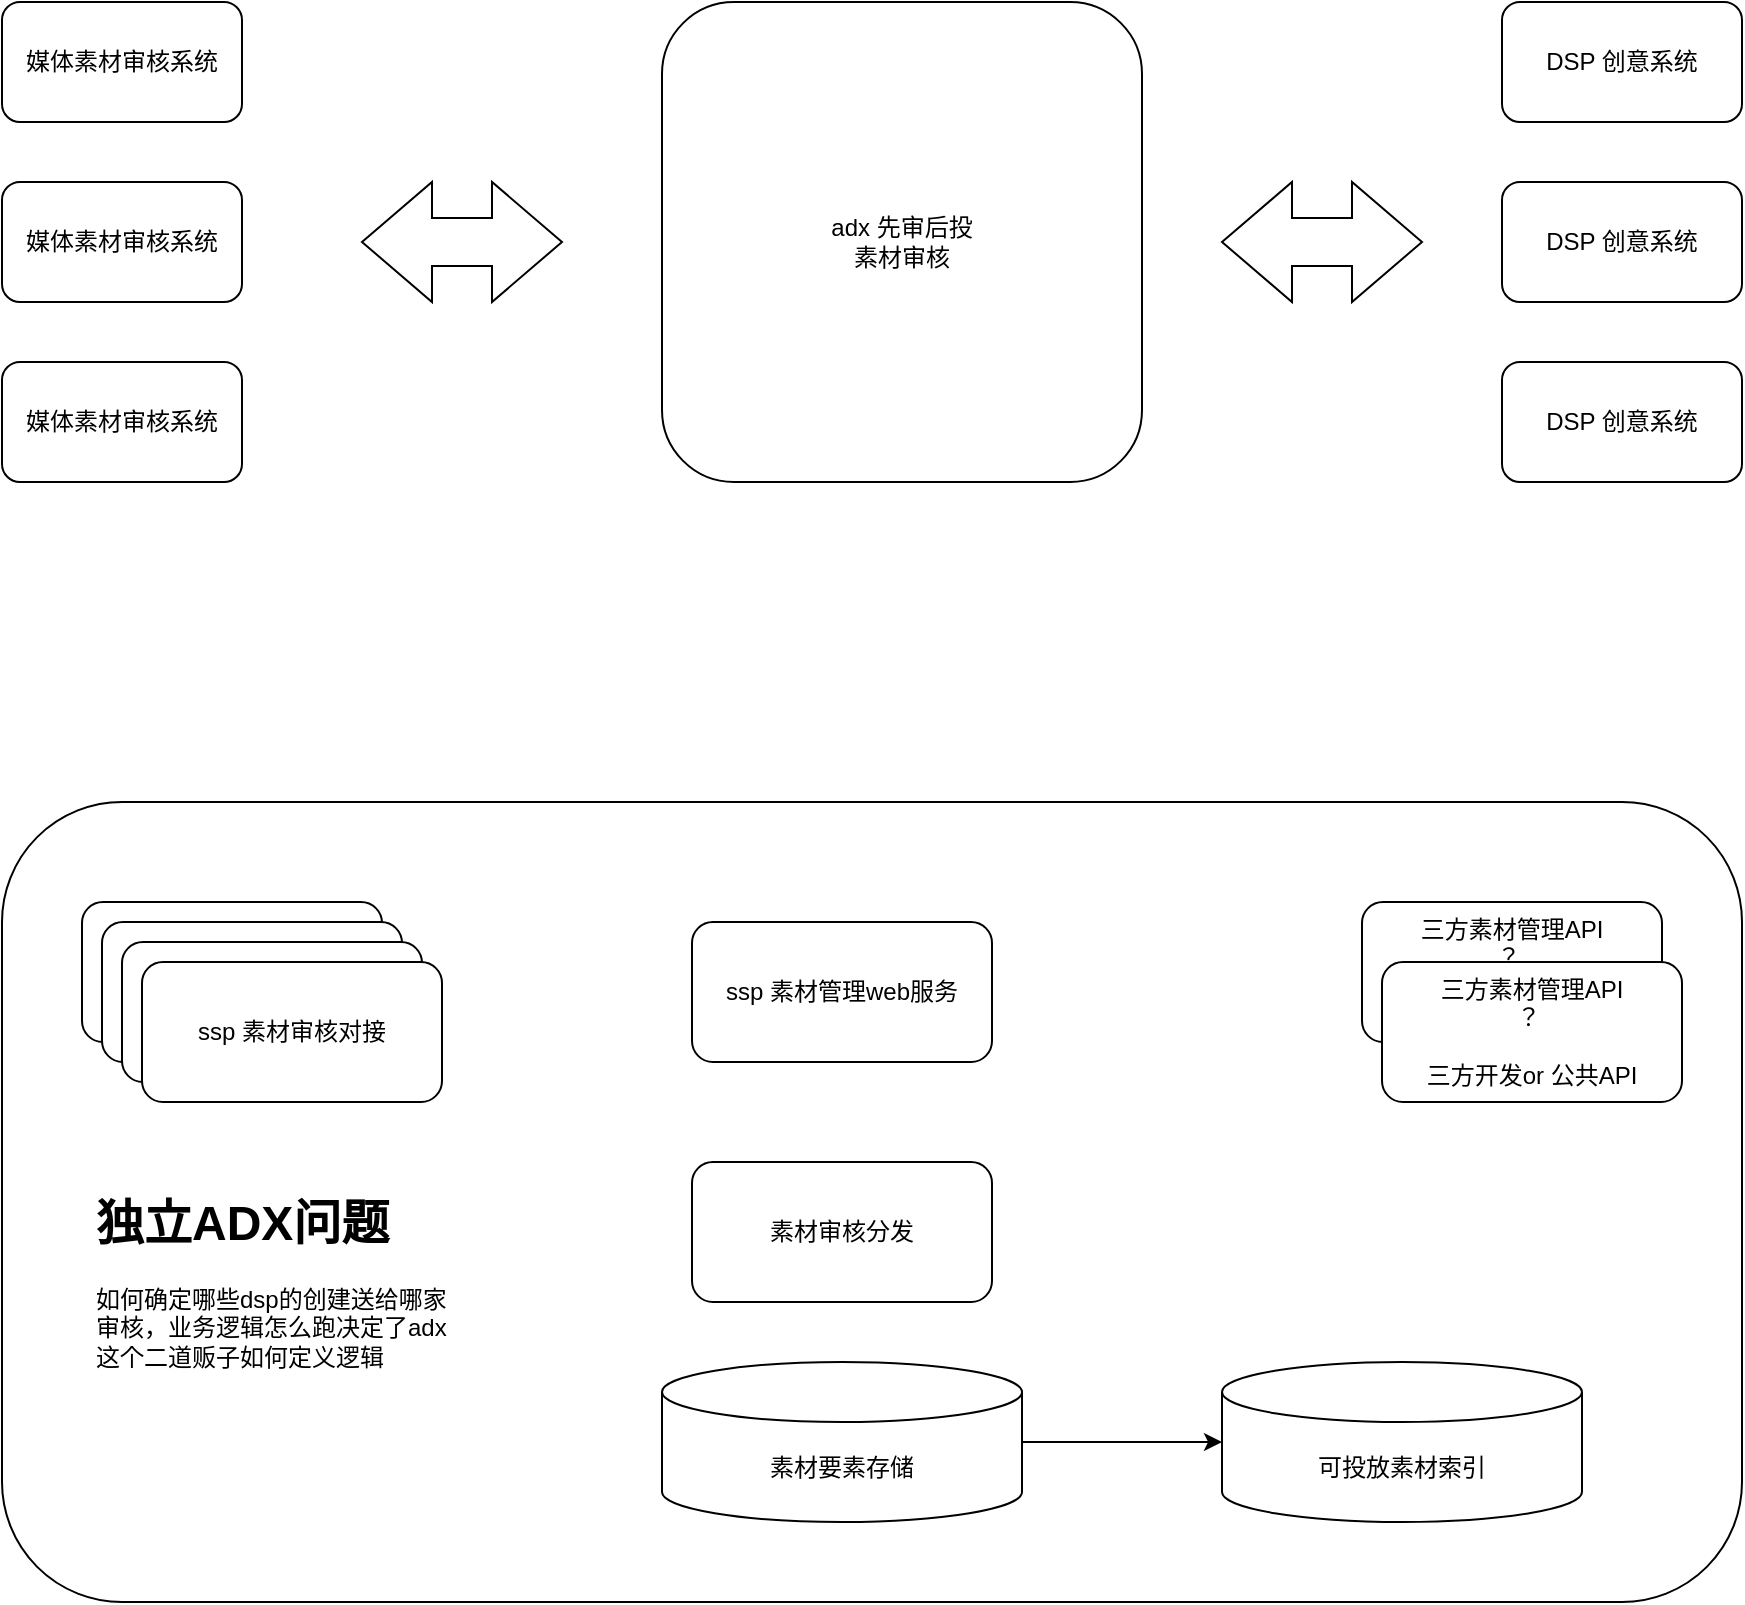 <mxfile version="28.2.3">
  <diagram name="Page-1" id="D66pqEfIekpqwowxHt1H">
    <mxGraphModel dx="1364" dy="757" grid="1" gridSize="10" guides="1" tooltips="1" connect="1" arrows="1" fold="1" page="1" pageScale="1" pageWidth="850" pageHeight="1100" math="0" shadow="0">
      <root>
        <mxCell id="0" />
        <mxCell id="1" parent="0" />
        <mxCell id="rlANI1Zl3EylsUHr_fz9-1" value="媒体素材审核系统" style="rounded=1;whiteSpace=wrap;html=1;" parent="1" vertex="1">
          <mxGeometry x="90" y="150" width="120" height="60" as="geometry" />
        </mxCell>
        <mxCell id="rlANI1Zl3EylsUHr_fz9-2" value="媒体素材审核系统" style="rounded=1;whiteSpace=wrap;html=1;" parent="1" vertex="1">
          <mxGeometry x="90" y="240" width="120" height="60" as="geometry" />
        </mxCell>
        <mxCell id="rlANI1Zl3EylsUHr_fz9-3" value="媒体素材审核系统" style="rounded=1;whiteSpace=wrap;html=1;" parent="1" vertex="1">
          <mxGeometry x="90" y="330" width="120" height="60" as="geometry" />
        </mxCell>
        <mxCell id="rlANI1Zl3EylsUHr_fz9-4" value="DSP 创意系统" style="rounded=1;whiteSpace=wrap;html=1;" parent="1" vertex="1">
          <mxGeometry x="840" y="150" width="120" height="60" as="geometry" />
        </mxCell>
        <mxCell id="rlANI1Zl3EylsUHr_fz9-5" value="DSP 创意系统" style="rounded=1;whiteSpace=wrap;html=1;" parent="1" vertex="1">
          <mxGeometry x="840" y="240" width="120" height="60" as="geometry" />
        </mxCell>
        <mxCell id="rlANI1Zl3EylsUHr_fz9-6" value="DSP 创意系统" style="rounded=1;whiteSpace=wrap;html=1;" parent="1" vertex="1">
          <mxGeometry x="840" y="330" width="120" height="60" as="geometry" />
        </mxCell>
        <mxCell id="rlANI1Zl3EylsUHr_fz9-7" value="adx 先审后投&lt;br&gt;素材审核" style="rounded=1;whiteSpace=wrap;html=1;" parent="1" vertex="1">
          <mxGeometry x="420" y="150" width="240" height="240" as="geometry" />
        </mxCell>
        <mxCell id="rlANI1Zl3EylsUHr_fz9-8" value="" style="html=1;shadow=0;dashed=0;align=center;verticalAlign=middle;shape=mxgraph.arrows2.twoWayArrow;dy=0.6;dx=35;" parent="1" vertex="1">
          <mxGeometry x="700" y="240" width="100" height="60" as="geometry" />
        </mxCell>
        <mxCell id="rlANI1Zl3EylsUHr_fz9-9" value="" style="html=1;shadow=0;dashed=0;align=center;verticalAlign=middle;shape=mxgraph.arrows2.twoWayArrow;dy=0.6;dx=35;" parent="1" vertex="1">
          <mxGeometry x="270" y="240" width="100" height="60" as="geometry" />
        </mxCell>
        <mxCell id="rlANI1Zl3EylsUHr_fz9-10" value="" style="rounded=1;whiteSpace=wrap;html=1;" parent="1" vertex="1">
          <mxGeometry x="90" y="550" width="870" height="400" as="geometry" />
        </mxCell>
        <mxCell id="rlANI1Zl3EylsUHr_fz9-11" value="三方素材管理API&lt;br&gt;？&amp;nbsp;&lt;br&gt;&lt;br&gt;三方开发or 公共API" style="rounded=1;whiteSpace=wrap;html=1;" parent="1" vertex="1">
          <mxGeometry x="770" y="600" width="150" height="70" as="geometry" />
        </mxCell>
        <mxCell id="rlANI1Zl3EylsUHr_fz9-13" value="ssp 素材审核对接" style="rounded=1;whiteSpace=wrap;html=1;" parent="1" vertex="1">
          <mxGeometry x="130" y="600" width="150" height="70" as="geometry" />
        </mxCell>
        <mxCell id="rlANI1Zl3EylsUHr_fz9-14" value="素材要素存储" style="shape=cylinder3;whiteSpace=wrap;html=1;boundedLbl=1;backgroundOutline=1;size=15;" parent="1" vertex="1">
          <mxGeometry x="420" y="830" width="180" height="80" as="geometry" />
        </mxCell>
        <mxCell id="rlANI1Zl3EylsUHr_fz9-15" value="ssp 素材管理web服务" style="rounded=1;whiteSpace=wrap;html=1;" parent="1" vertex="1">
          <mxGeometry x="435" y="610" width="150" height="70" as="geometry" />
        </mxCell>
        <mxCell id="rlANI1Zl3EylsUHr_fz9-16" value="ssp 素材审核对接" style="rounded=1;whiteSpace=wrap;html=1;" parent="1" vertex="1">
          <mxGeometry x="140" y="610" width="150" height="70" as="geometry" />
        </mxCell>
        <mxCell id="rlANI1Zl3EylsUHr_fz9-17" value="ssp 素材审核对接" style="rounded=1;whiteSpace=wrap;html=1;" parent="1" vertex="1">
          <mxGeometry x="150" y="620" width="150" height="70" as="geometry" />
        </mxCell>
        <mxCell id="rlANI1Zl3EylsUHr_fz9-18" value="ssp 素材审核对接" style="rounded=1;whiteSpace=wrap;html=1;" parent="1" vertex="1">
          <mxGeometry x="160" y="630" width="150" height="70" as="geometry" />
        </mxCell>
        <mxCell id="rlANI1Zl3EylsUHr_fz9-19" value="素材审核分发" style="rounded=1;whiteSpace=wrap;html=1;" parent="1" vertex="1">
          <mxGeometry x="435" y="730" width="150" height="70" as="geometry" />
        </mxCell>
        <mxCell id="rlANI1Zl3EylsUHr_fz9-20" value="&lt;h1 style=&quot;margin-top: 0px;&quot;&gt;独立ADX问题&lt;/h1&gt;&lt;p&gt;如何确定哪些dsp的创建送给哪家审核，业务逻辑怎么跑决定了adx这个二道贩子如何定义逻辑&lt;/p&gt;&lt;p&gt;&lt;br&gt;&lt;/p&gt;" style="text;html=1;whiteSpace=wrap;overflow=hidden;rounded=0;" parent="1" vertex="1">
          <mxGeometry x="135" y="740" width="180" height="190" as="geometry" />
        </mxCell>
        <mxCell id="rlANI1Zl3EylsUHr_fz9-26" value="可投放素材索引" style="shape=cylinder3;whiteSpace=wrap;html=1;boundedLbl=1;backgroundOutline=1;size=15;" parent="1" vertex="1">
          <mxGeometry x="700" y="830" width="180" height="80" as="geometry" />
        </mxCell>
        <mxCell id="rlANI1Zl3EylsUHr_fz9-27" style="edgeStyle=orthogonalEdgeStyle;rounded=0;orthogonalLoop=1;jettySize=auto;html=1;entryX=0;entryY=0.5;entryDx=0;entryDy=0;entryPerimeter=0;" parent="1" source="rlANI1Zl3EylsUHr_fz9-14" target="rlANI1Zl3EylsUHr_fz9-26" edge="1">
          <mxGeometry relative="1" as="geometry" />
        </mxCell>
        <mxCell id="rlANI1Zl3EylsUHr_fz9-28" value="三方素材管理API&lt;br&gt;？&amp;nbsp;&lt;br&gt;&lt;br&gt;三方开发or 公共API" style="rounded=1;whiteSpace=wrap;html=1;" parent="1" vertex="1">
          <mxGeometry x="780" y="630" width="150" height="70" as="geometry" />
        </mxCell>
      </root>
    </mxGraphModel>
  </diagram>
</mxfile>
